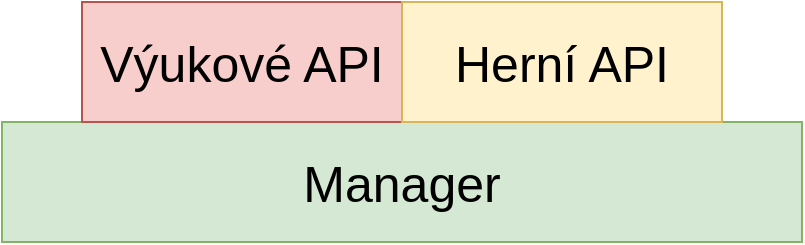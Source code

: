 <mxfile version="14.4.2" type="device"><diagram id="5A4TzOM6SQQ1b9aqsSDJ" name="Page-1"><mxGraphModel dx="1102" dy="629" grid="1" gridSize="10" guides="1" tooltips="1" connect="1" arrows="1" fold="1" page="1" pageScale="1" pageWidth="827" pageHeight="1169" math="0" shadow="0"><root><mxCell id="0"/><mxCell id="1" parent="0"/><mxCell id="NlbHoigH846WIlAUpk-I-2" value="&lt;font style=&quot;font-size: 25px&quot;&gt;Manager&lt;/font&gt;" style="rounded=0;whiteSpace=wrap;html=1;fillColor=#d5e8d4;strokeColor=#82b366;" parent="1" vertex="1"><mxGeometry x="240" y="600" width="400" height="60" as="geometry"/></mxCell><mxCell id="NlbHoigH846WIlAUpk-I-3" value="&lt;font style=&quot;font-size: 25px&quot;&gt;Výukové API&lt;/font&gt;" style="rounded=0;whiteSpace=wrap;html=1;fillColor=#f8cecc;strokeColor=#b85450;" parent="1" vertex="1"><mxGeometry x="280" y="540" width="160" height="60" as="geometry"/></mxCell><mxCell id="NlbHoigH846WIlAUpk-I-4" value="&lt;font style=&quot;font-size: 25px&quot;&gt;Herní API&lt;/font&gt;" style="rounded=0;whiteSpace=wrap;html=1;fillColor=#fff2cc;strokeColor=#d6b656;" parent="1" vertex="1"><mxGeometry x="440" y="540" width="160" height="60" as="geometry"/></mxCell></root></mxGraphModel></diagram></mxfile>